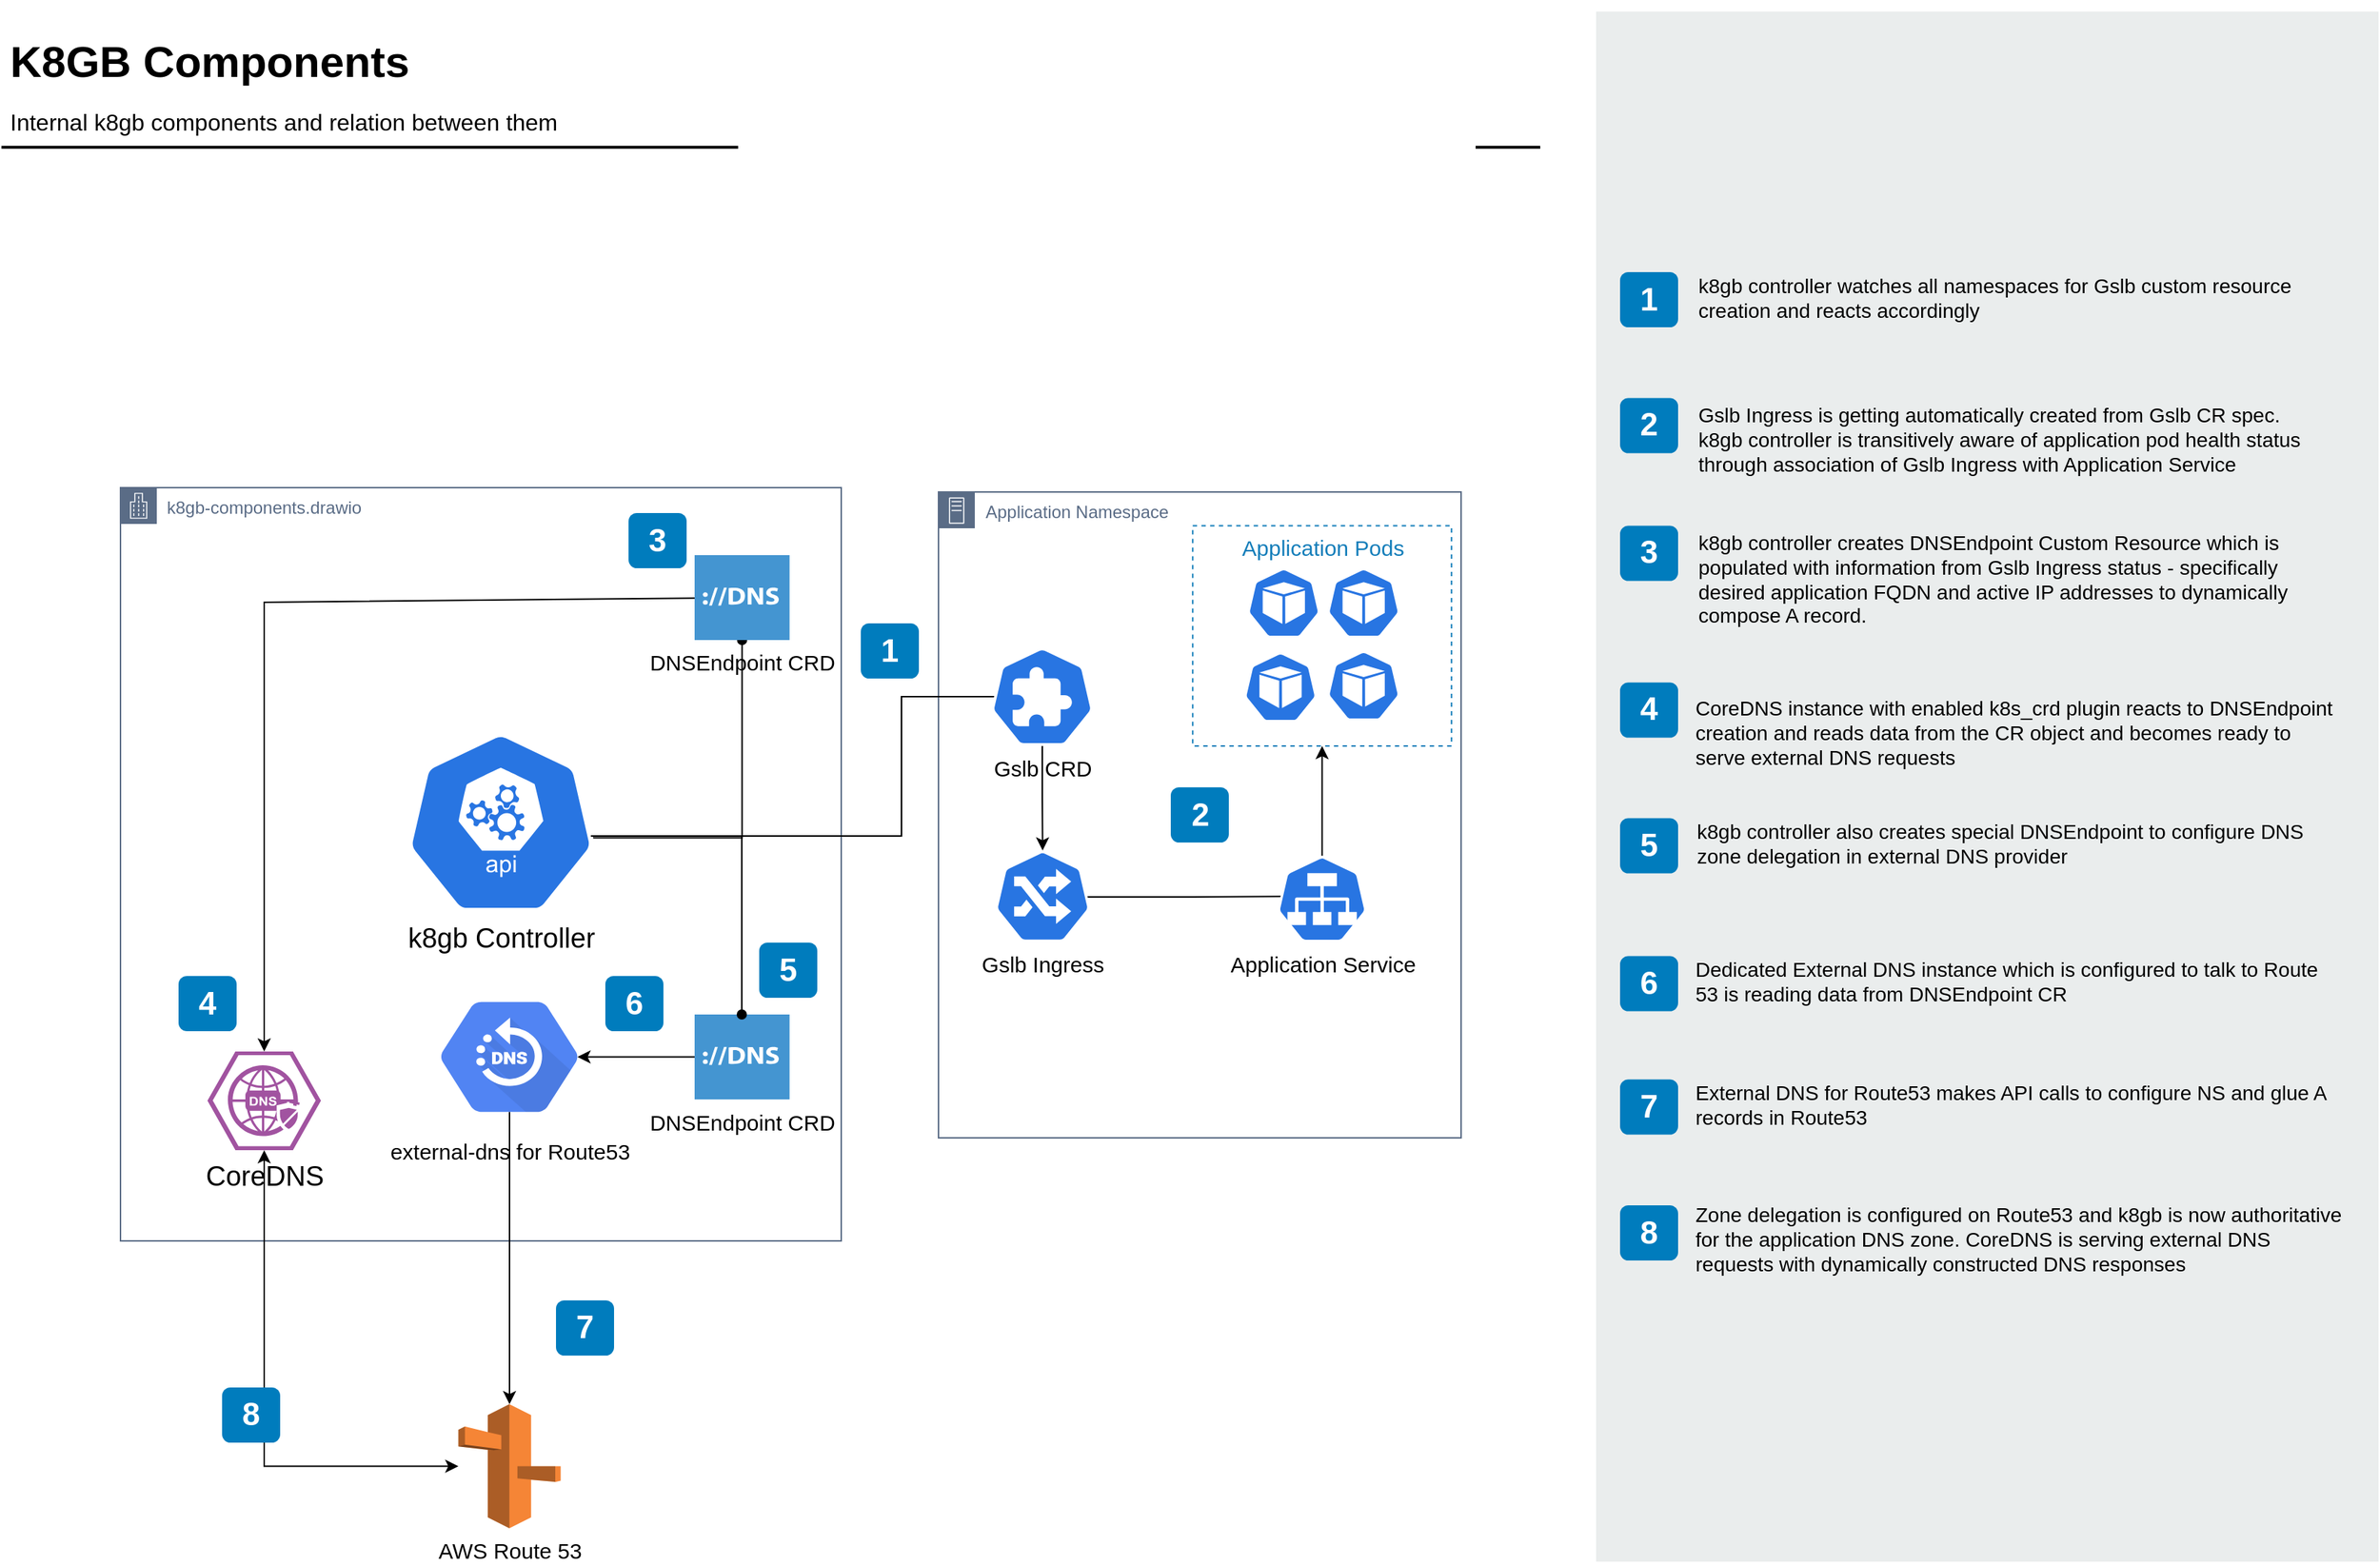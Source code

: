<mxfile version="14.3.0" type="device"><diagram id="Ht1M8jgEwFfnCIfOTk4-" name="Page-1"><mxGraphModel dx="1140" dy="628" grid="1" gridSize="10" guides="1" tooltips="1" connect="1" arrows="1" fold="1" page="1" pageScale="1" pageWidth="827" pageHeight="1169" math="0" shadow="0"><root><mxCell id="0"/><mxCell id="1" parent="0"/><mxCell id="cQxu3DuaxZ4heUAZuwcB-9" value="Application Namespace" style="points=[[0,0],[0.25,0],[0.5,0],[0.75,0],[1,0],[1,0.25],[1,0.5],[1,0.75],[1,1],[0.75,1],[0.5,1],[0.25,1],[0,1],[0,0.75],[0,0.5],[0,0.25]];outlineConnect=0;gradientColor=none;html=1;whiteSpace=wrap;fontSize=12;fontStyle=0;shape=mxgraph.aws4.group;grIcon=mxgraph.aws4.group_on_premise;strokeColor=#5A6C86;fillColor=none;verticalAlign=top;align=left;spacingLeft=30;fontColor=#5A6C86;dashed=0;" parent="1" vertex="1"><mxGeometry x="653.5" y="383" width="360" height="445" as="geometry"/></mxCell><UserObject label="k8gb-components.drawio" link="k8gb-components.drawio" id="UEzPUAAOIrF-is8g5C7q-1"><mxCell style="points=[[0,0],[0.25,0],[0.5,0],[0.75,0],[1,0],[1,0.25],[1,0.5],[1,0.75],[1,1],[0.75,1],[0.5,1],[0.25,1],[0,1],[0,0.75],[0,0.5],[0,0.25]];outlineConnect=0;gradientColor=none;html=1;whiteSpace=wrap;fontSize=12;fontStyle=0;shape=mxgraph.aws4.group;grIcon=mxgraph.aws4.group_corporate_data_center;strokeColor=#5A6C86;fillColor=none;verticalAlign=top;align=left;spacingLeft=30;fontColor=#5A6C86;dashed=0;" parent="1" vertex="1"><mxGeometry x="90" y="380" width="496.5" height="519" as="geometry"/></mxCell></UserObject><mxCell id="-QjtrjUzRDEMRZ5MF8oH-47" value="K8GB Components" style="text;html=1;resizable=0;points=[];autosize=1;align=left;verticalAlign=top;spacingTop=-4;fontSize=30;fontStyle=1" parent="1" vertex="1"><mxGeometry x="12" y="65.5" width="290" height="40" as="geometry"/></mxCell><mxCell id="-QjtrjUzRDEMRZ5MF8oH-48" value="Internal k8gb components and relation between them" style="text;html=1;resizable=0;points=[];autosize=1;align=left;verticalAlign=top;spacingTop=-4;fontSize=16" parent="1" vertex="1"><mxGeometry x="12" y="115.5" width="390" height="20" as="geometry"/></mxCell><mxCell id="SCVMTBWpLvtzJIhz15lM-1" value="" style="line;strokeWidth=2;html=1;fontSize=14;" parent="1" vertex="1"><mxGeometry x="8" y="140.5" width="1060" height="10" as="geometry"/></mxCell><mxCell id="7OVz4w7n9kzEPWy-4BBC-3" value="" style="rounded=0;whiteSpace=wrap;html=1;fillColor=#EAEDED;fontSize=22;fontColor=#FFFFFF;strokeColor=none;labelBackgroundColor=none;" parent="1" vertex="1"><mxGeometry x="1106.5" y="52" width="539" height="1068" as="geometry"/></mxCell><mxCell id="7OVz4w7n9kzEPWy-4BBC-6" value="1" style="rounded=1;whiteSpace=wrap;html=1;fillColor=#007CBD;strokeColor=none;fontColor=#FFFFFF;fontStyle=1;fontSize=22;labelBackgroundColor=none;" parent="1" vertex="1"><mxGeometry x="1123" y="231.5" width="40" height="38" as="geometry"/></mxCell><mxCell id="7OVz4w7n9kzEPWy-4BBC-7" value="2" style="rounded=1;whiteSpace=wrap;html=1;fillColor=#007CBD;strokeColor=none;fontColor=#FFFFFF;fontStyle=1;fontSize=22;labelBackgroundColor=none;" parent="1" vertex="1"><mxGeometry x="1123" y="318.25" width="40" height="38" as="geometry"/></mxCell><mxCell id="7OVz4w7n9kzEPWy-4BBC-8" value="3" style="rounded=1;whiteSpace=wrap;html=1;fillColor=#007CBD;strokeColor=none;fontColor=#FFFFFF;fontStyle=1;fontSize=22;labelBackgroundColor=none;" parent="1" vertex="1"><mxGeometry x="1123" y="406.25" width="40" height="38" as="geometry"/></mxCell><mxCell id="7OVz4w7n9kzEPWy-4BBC-9" value="4" style="rounded=1;whiteSpace=wrap;html=1;fillColor=#007CBD;strokeColor=none;fontColor=#FFFFFF;fontStyle=1;fontSize=22;labelBackgroundColor=none;" parent="1" vertex="1"><mxGeometry x="1123" y="514.25" width="40" height="38" as="geometry"/></mxCell><mxCell id="7OVz4w7n9kzEPWy-4BBC-15" value="&lt;span&gt;k8gb controller watches all namespaces for Gslb custom resource creation and reacts accordingly&lt;/span&gt;" style="text;html=1;align=left;verticalAlign=top;spacingTop=-4;fontSize=14;labelBackgroundColor=none;whiteSpace=wrap;" parent="1" vertex="1"><mxGeometry x="1175" y="230" width="450" height="50" as="geometry"/></mxCell><mxCell id="7OVz4w7n9kzEPWy-4BBC-16" value="&lt;span&gt;Gslb Ingress is getting automatically created from Gslb CR spec.&lt;br&gt;k8gb controller is transitively aware of application pod health status through association of Gslb Ingress with Application Service&lt;br&gt;&lt;/span&gt;" style="text;html=1;align=left;verticalAlign=top;spacingTop=-4;fontSize=14;labelBackgroundColor=none;whiteSpace=wrap;" parent="1" vertex="1"><mxGeometry x="1175" y="318.75" width="450" height="71.25" as="geometry"/></mxCell><mxCell id="7OVz4w7n9kzEPWy-4BBC-17" value="&lt;span&gt;k8gb controller creates DNSEndpoint Custom Resource which is populated with information from Gslb Ingress status - specifically desired application FQDN and active IP addresses to dynamically compose A record.&lt;/span&gt;" style="text;html=1;align=left;verticalAlign=top;spacingTop=-4;fontSize=14;labelBackgroundColor=none;whiteSpace=wrap;" parent="1" vertex="1"><mxGeometry x="1174.5" y="406.75" width="449" height="114" as="geometry"/></mxCell><mxCell id="7OVz4w7n9kzEPWy-4BBC-18" value="CoreDNS instance with enabled k8s_crd plugin reacts to DNSEndpoint creation and reads data from the CR object and becomes ready to serve external DNS requests" style="text;html=1;align=left;verticalAlign=top;spacingTop=-4;fontSize=14;labelBackgroundColor=none;whiteSpace=wrap;" parent="1" vertex="1"><mxGeometry x="1172.5" y="520.75" width="450" height="54.25" as="geometry"/></mxCell><mxCell id="UEzPUAAOIrF-is8g5C7q-19" value="1" style="rounded=1;whiteSpace=wrap;html=1;fillColor=#007CBD;strokeColor=none;fontColor=#FFFFFF;fontStyle=1;fontSize=22;" parent="1" vertex="1"><mxGeometry x="600" y="473.5" width="40" height="38" as="geometry"/></mxCell><mxCell id="UEzPUAAOIrF-is8g5C7q-20" value="2" style="rounded=1;whiteSpace=wrap;html=1;fillColor=#007CBD;strokeColor=none;fontColor=#FFFFFF;fontStyle=1;fontSize=22;" parent="1" vertex="1"><mxGeometry x="813.5" y="586.5" width="40" height="38" as="geometry"/></mxCell><mxCell id="UEzPUAAOIrF-is8g5C7q-21" value="3" style="rounded=1;whiteSpace=wrap;html=1;fillColor=#007CBD;strokeColor=none;fontColor=#FFFFFF;fontStyle=1;fontSize=22;" parent="1" vertex="1"><mxGeometry x="440" y="397.5" width="40" height="38" as="geometry"/></mxCell><mxCell id="cQxu3DuaxZ4heUAZuwcB-68" style="edgeStyle=orthogonalEdgeStyle;rounded=0;orthogonalLoop=1;jettySize=auto;html=1;startArrow=none;startFill=0;endArrow=none;endFill=0;strokeColor=#000000;fontSize=15;fontColor=#000000;exitX=0.218;exitY=0.485;exitDx=0;exitDy=0;exitPerimeter=0;" parent="1" source="cQxu3DuaxZ4heUAZuwcB-13" edge="1"><mxGeometry relative="1" as="geometry"><mxPoint x="510" y="620" as="targetPoint"/><Array as="points"><mxPoint x="694" y="524"/><mxPoint x="628" y="524"/><mxPoint x="628" y="620"/></Array></mxGeometry></mxCell><mxCell id="cQxu3DuaxZ4heUAZuwcB-69" style="edgeStyle=orthogonalEdgeStyle;rounded=0;orthogonalLoop=1;jettySize=auto;html=1;startArrow=none;startFill=0;endArrow=classic;endFill=1;strokeColor=#000000;fontSize=15;fontColor=#000000;" parent="1" source="cQxu3DuaxZ4heUAZuwcB-13" target="cQxu3DuaxZ4heUAZuwcB-21" edge="1"><mxGeometry relative="1" as="geometry"/></mxCell><mxCell id="cQxu3DuaxZ4heUAZuwcB-13" value="Gslb CRD" style="dashed=0;whitespace=wrap;fillColor=#2875E2;strokeColor=#ffffff;points=[[0.005,0.63,0],[0.1,0.2,0],[0.9,0.2,0],[0.5,0,0],[0.995,0.63,0],[0.72,0.99,0],[0.5,1,0],[0.28,0.99,0]];shape=mxgraph.kubernetes.icon;prIcon=crd;verticalAlign=top;html=1;labelPosition=center;verticalLabelPosition=bottom;align=center;fontSize=15;" parent="1" vertex="1"><mxGeometry x="670" y="490" width="110" height="68" as="geometry"/></mxCell><mxCell id="cQxu3DuaxZ4heUAZuwcB-20" style="edgeStyle=orthogonalEdgeStyle;rounded=0;orthogonalLoop=1;jettySize=auto;html=1;exitX=0.5;exitY=1;exitDx=0;exitDy=0;" parent="1" edge="1"><mxGeometry relative="1" as="geometry"><mxPoint x="157" y="332.5" as="sourcePoint"/><mxPoint x="157" y="332.5" as="targetPoint"/></mxGeometry></mxCell><mxCell id="cQxu3DuaxZ4heUAZuwcB-70" style="edgeStyle=orthogonalEdgeStyle;rounded=0;orthogonalLoop=1;jettySize=auto;html=1;entryX=0.286;entryY=0.468;entryDx=0;entryDy=0;entryPerimeter=0;startArrow=none;startFill=0;endArrow=classic;endFill=1;strokeColor=#000000;fontSize=15;fontColor=#000000;exitX=0.781;exitY=0.506;exitDx=0;exitDy=0;exitPerimeter=0;" parent="1" source="cQxu3DuaxZ4heUAZuwcB-21" target="cQxu3DuaxZ4heUAZuwcB-28" edge="1"><mxGeometry relative="1" as="geometry"/></mxCell><mxCell id="cQxu3DuaxZ4heUAZuwcB-21" value="Gslb Ingress" style="html=1;dashed=0;whitespace=wrap;fillColor=#2875E2;strokeColor=#ffffff;points=[[0.005,0.63,0],[0.1,0.2,0],[0.9,0.2,0],[0.5,0,0],[0.995,0.63,0],[0.72,0.99,0],[0.5,1,0],[0.28,0.99,0]];shape=mxgraph.kubernetes.icon;prIcon=ing;verticalAlign=top;labelPosition=center;verticalLabelPosition=bottom;align=center;fontSize=15;" parent="1" vertex="1"><mxGeometry x="670.5" y="630" width="109.5" height="63.25" as="geometry"/></mxCell><mxCell id="cQxu3DuaxZ4heUAZuwcB-39" style="edgeStyle=orthogonalEdgeStyle;rounded=0;orthogonalLoop=1;jettySize=auto;html=1;endArrow=oval;endFill=1;strokeColor=#000000;fontSize=15;fontColor=#000000;exitX=0.823;exitY=0.585;exitDx=0;exitDy=0;exitPerimeter=0;" parent="1" source="cQxu3DuaxZ4heUAZuwcB-25" target="cQxu3DuaxZ4heUAZuwcB-32" edge="1"><mxGeometry relative="1" as="geometry"/></mxCell><mxCell id="cQxu3DuaxZ4heUAZuwcB-25" value="k8gb Controller" style="html=1;dashed=0;whitespace=wrap;fillColor=#2875E2;strokeColor=#ffffff;points=[[0.005,0.63,0],[0.1,0.2,0],[0.9,0.2,0],[0.5,0,0],[0.995,0.63,0],[0.72,0.99,0],[0.5,1,0],[0.28,0.99,0]];shape=mxgraph.kubernetes.icon;prIcon=api;fontSize=19;verticalAlign=top;labelPosition=center;verticalLabelPosition=bottom;align=center;" parent="1" vertex="1"><mxGeometry x="254.15" y="548" width="195.7" height="125.25" as="geometry"/></mxCell><mxCell id="cQxu3DuaxZ4heUAZuwcB-71" style="edgeStyle=orthogonalEdgeStyle;rounded=0;orthogonalLoop=1;jettySize=auto;html=1;entryX=0.5;entryY=1;entryDx=0;entryDy=0;startArrow=none;startFill=0;endArrow=classic;endFill=1;strokeColor=#000000;fontSize=15;fontColor=#000000;" parent="1" source="cQxu3DuaxZ4heUAZuwcB-28" target="cQxu3DuaxZ4heUAZuwcB-64" edge="1"><mxGeometry relative="1" as="geometry"/></mxCell><mxCell id="cQxu3DuaxZ4heUAZuwcB-28" value="Application Service" style="html=1;dashed=0;whitespace=wrap;fillColor=#2875E2;strokeColor=#ffffff;points=[[0.005,0.63,0],[0.1,0.2,0],[0.9,0.2,0],[0.5,0,0],[0.995,0.63,0],[0.72,0.99,0],[0.5,1,0],[0.28,0.99,0]];shape=mxgraph.kubernetes.icon;prIcon=svc;fontSize=15;labelPosition=center;verticalLabelPosition=bottom;align=center;verticalAlign=top;" parent="1" vertex="1"><mxGeometry x="876.26" y="633.75" width="83" height="59.5" as="geometry"/></mxCell><mxCell id="cQxu3DuaxZ4heUAZuwcB-30" value="CoreDNS" style="verticalLabelPosition=bottom;html=1;fillColor=#A153A0;strokeColor=#ffffff;verticalAlign=top;align=center;points=[[0,0.5,0],[0.125,0.25,0],[0.25,0,0],[0.5,0,0],[0.75,0,0],[0.875,0.25,0],[1,0.5,0],[0.875,0.75,0],[0.75,1,0],[0.5,1,0],[0.125,0.75,0]];pointerEvents=1;shape=mxgraph.cisco_safe.compositeIcon;bgIcon=mxgraph.cisco_safe.design.blank_device;resIcon=mxgraph.cisco_safe.design.secure_dns_2;fontSize=19;" parent="1" vertex="1"><mxGeometry x="150" y="768.5" width="78" height="68" as="geometry"/></mxCell><mxCell id="xKLUr87LPXeKFw0s8Xcw-3" value="" style="edgeStyle=none;rounded=0;orthogonalLoop=1;jettySize=auto;html=1;entryX=0.5;entryY=0;entryDx=0;entryDy=0;entryPerimeter=0;" edge="1" parent="1" source="cQxu3DuaxZ4heUAZuwcB-32" target="cQxu3DuaxZ4heUAZuwcB-30"><mxGeometry relative="1" as="geometry"><Array as="points"><mxPoint x="189" y="459"/></Array></mxGeometry></mxCell><mxCell id="cQxu3DuaxZ4heUAZuwcB-32" value="DNSEndpoint CRD" style="shadow=0;dashed=0;html=1;strokeColor=none;fillColor=#4495D1;labelPosition=center;verticalLabelPosition=bottom;verticalAlign=top;align=center;outlineConnect=0;shape=mxgraph.veeam.dns;fontSize=15;fontColor=#000000;" parent="1" vertex="1"><mxGeometry x="485.5" y="426.5" width="65.4" height="58.5" as="geometry"/></mxCell><mxCell id="cQxu3DuaxZ4heUAZuwcB-56" style="edgeStyle=orthogonalEdgeStyle;rounded=0;orthogonalLoop=1;jettySize=auto;html=1;entryX=0.5;entryY=1;entryDx=0;entryDy=0;entryPerimeter=0;endArrow=classic;endFill=1;strokeColor=#000000;fontSize=15;fontColor=#000000;startArrow=classic;startFill=1;" parent="1" source="cQxu3DuaxZ4heUAZuwcB-34" target="cQxu3DuaxZ4heUAZuwcB-30" edge="1"><mxGeometry relative="1" as="geometry"/></mxCell><mxCell id="cQxu3DuaxZ4heUAZuwcB-34" value="AWS Route 53" style="outlineConnect=0;dashed=0;verticalLabelPosition=bottom;verticalAlign=top;align=center;html=1;shape=mxgraph.aws3.route_53;fillColor=#F58536;gradientColor=none;fontSize=15;fontColor=#000000;" parent="1" vertex="1"><mxGeometry x="322.75" y="1011.5" width="70.5" height="85.5" as="geometry"/></mxCell><mxCell id="cQxu3DuaxZ4heUAZuwcB-52" style="edgeStyle=orthogonalEdgeStyle;rounded=0;orthogonalLoop=1;jettySize=auto;html=1;entryX=0.825;entryY=0.5;entryDx=0;entryDy=0;entryPerimeter=0;endArrow=classic;endFill=1;strokeColor=#000000;fontSize=15;fontColor=#000000;" parent="1" source="cQxu3DuaxZ4heUAZuwcB-44" target="cQxu3DuaxZ4heUAZuwcB-47" edge="1"><mxGeometry relative="1" as="geometry"/></mxCell><mxCell id="cQxu3DuaxZ4heUAZuwcB-44" value="DNSEndpoint CRD" style="shadow=0;dashed=0;html=1;strokeColor=none;fillColor=#4495D1;labelPosition=center;verticalLabelPosition=bottom;verticalAlign=top;align=center;outlineConnect=0;shape=mxgraph.veeam.dns;fontSize=15;fontColor=#000000;" parent="1" vertex="1"><mxGeometry x="485.5" y="743" width="65.4" height="58.5" as="geometry"/></mxCell><mxCell id="cQxu3DuaxZ4heUAZuwcB-53" style="edgeStyle=orthogonalEdgeStyle;rounded=0;orthogonalLoop=1;jettySize=auto;html=1;entryX=0.5;entryY=0;entryDx=0;entryDy=0;entryPerimeter=0;endArrow=classic;endFill=1;strokeColor=#000000;fontSize=15;fontColor=#000000;exitX=0.5;exitY=0.84;exitDx=0;exitDy=0;exitPerimeter=0;" parent="1" source="cQxu3DuaxZ4heUAZuwcB-47" target="cQxu3DuaxZ4heUAZuwcB-34" edge="1"><mxGeometry relative="1" as="geometry"/></mxCell><mxCell id="cQxu3DuaxZ4heUAZuwcB-47" value="external-dns for Route53" style="html=1;fillColor=#5184F3;strokeColor=none;verticalAlign=top;labelPosition=center;verticalLabelPosition=bottom;align=center;spacingTop=-6;fontSize=15;fontStyle=0;shape=mxgraph.gcp2.hexIcon;prIcon=cloud_dns;" parent="1" vertex="1"><mxGeometry x="286" y="716.5" width="144" height="111.5" as="geometry"/></mxCell><mxCell id="cQxu3DuaxZ4heUAZuwcB-49" style="edgeStyle=orthogonalEdgeStyle;rounded=0;orthogonalLoop=1;jettySize=auto;html=1;endArrow=oval;endFill=1;strokeColor=#000000;fontSize=15;fontColor=#000000;" parent="1" target="cQxu3DuaxZ4heUAZuwcB-44" edge="1"><mxGeometry relative="1" as="geometry"><mxPoint x="414" y="620" as="sourcePoint"/><mxPoint x="516.99" y="485" as="targetPoint"/><Array as="points"><mxPoint x="518" y="620"/></Array></mxGeometry></mxCell><mxCell id="cQxu3DuaxZ4heUAZuwcB-58" value="" style="html=1;dashed=0;whitespace=wrap;fillColor=#2875E2;strokeColor=#ffffff;points=[[0.005,0.63,0],[0.1,0.2,0],[0.9,0.2,0],[0.5,0,0],[0.995,0.63,0],[0.72,0.99,0],[0.5,1,0],[0.28,0.99,0]];shape=mxgraph.kubernetes.icon;prIcon=pod;fontSize=15;fontColor=#000000;" parent="1" vertex="1"><mxGeometry x="864.13" y="493.5" width="50" height="48" as="geometry"/></mxCell><mxCell id="cQxu3DuaxZ4heUAZuwcB-59" value="" style="html=1;dashed=0;whitespace=wrap;fillColor=#2875E2;strokeColor=#ffffff;points=[[0.005,0.63,0],[0.1,0.2,0],[0.9,0.2,0],[0.5,0,0],[0.995,0.63,0],[0.72,0.99,0],[0.5,1,0],[0.28,0.99,0]];shape=mxgraph.kubernetes.icon;prIcon=pod;fontSize=15;fontColor=#000000;" parent="1" vertex="1"><mxGeometry x="921.38" y="435.5" width="50" height="48" as="geometry"/></mxCell><mxCell id="cQxu3DuaxZ4heUAZuwcB-60" value="" style="html=1;dashed=0;whitespace=wrap;fillColor=#2875E2;strokeColor=#ffffff;points=[[0.005,0.63,0],[0.1,0.2,0],[0.9,0.2,0],[0.5,0,0],[0.995,0.63,0],[0.72,0.99,0],[0.5,1,0],[0.28,0.99,0]];shape=mxgraph.kubernetes.icon;prIcon=pod;fontSize=15;fontColor=#000000;" parent="1" vertex="1"><mxGeometry x="866.38" y="435.5" width="50" height="48" as="geometry"/></mxCell><mxCell id="cQxu3DuaxZ4heUAZuwcB-61" value="" style="html=1;dashed=0;whitespace=wrap;fillColor=#2875E2;strokeColor=#ffffff;points=[[0.005,0.63,0],[0.1,0.2,0],[0.9,0.2,0],[0.5,0,0],[0.995,0.63,0],[0.72,0.99,0],[0.5,1,0],[0.28,0.99,0]];shape=mxgraph.kubernetes.icon;prIcon=pod;fontSize=15;fontColor=#000000;" parent="1" vertex="1"><mxGeometry x="921.38" y="492.5" width="50" height="48" as="geometry"/></mxCell><mxCell id="cQxu3DuaxZ4heUAZuwcB-64" value="Application Pods" style="fillColor=none;strokeColor=#147EBA;dashed=1;verticalAlign=top;fontStyle=0;fontColor=#147EBA;html=1;fontSize=15;" parent="1" vertex="1"><mxGeometry x="828.63" y="406.25" width="178.25" height="151.75" as="geometry"/></mxCell><mxCell id="cQxu3DuaxZ4heUAZuwcB-75" value="5" style="rounded=1;whiteSpace=wrap;html=1;fillColor=#007CBD;strokeColor=none;fontColor=#FFFFFF;fontStyle=1;fontSize=22;" parent="1" vertex="1"><mxGeometry x="530" y="693.5" width="40" height="38" as="geometry"/></mxCell><mxCell id="cQxu3DuaxZ4heUAZuwcB-77" value="5" style="rounded=1;whiteSpace=wrap;html=1;fillColor=#007CBD;strokeColor=none;fontColor=#FFFFFF;fontStyle=1;fontSize=22;labelBackgroundColor=none;" parent="1" vertex="1"><mxGeometry x="1123" y="607.75" width="40" height="38" as="geometry"/></mxCell><mxCell id="cQxu3DuaxZ4heUAZuwcB-78" value="k8gb controller also creates special DNSEndpoint to configure DNS zone delegation in external DNS provider" style="text;html=1;align=left;verticalAlign=top;spacingTop=-4;fontSize=14;labelBackgroundColor=none;whiteSpace=wrap;" parent="1" vertex="1"><mxGeometry x="1173.5" y="605.5" width="449" height="42.5" as="geometry"/></mxCell><mxCell id="cQxu3DuaxZ4heUAZuwcB-79" value="&lt;div&gt;6&lt;/div&gt;" style="rounded=1;whiteSpace=wrap;html=1;fillColor=#007CBD;strokeColor=none;fontColor=#FFFFFF;fontStyle=1;fontSize=22;" parent="1" vertex="1"><mxGeometry x="424" y="716.5" width="40" height="38" as="geometry"/></mxCell><mxCell id="cQxu3DuaxZ4heUAZuwcB-81" value="6" style="rounded=1;whiteSpace=wrap;html=1;fillColor=#007CBD;strokeColor=none;fontColor=#FFFFFF;fontStyle=1;fontSize=22;labelBackgroundColor=none;" parent="1" vertex="1"><mxGeometry x="1123" y="702.75" width="40" height="38" as="geometry"/></mxCell><mxCell id="cQxu3DuaxZ4heUAZuwcB-82" value="Dedicated External DNS instance which is configured to talk to Route 53 is reading data from DNSEndpoint CR" style="text;html=1;align=left;verticalAlign=top;spacingTop=-4;fontSize=14;labelBackgroundColor=none;whiteSpace=wrap;" parent="1" vertex="1"><mxGeometry x="1172.5" y="700.5" width="449" height="42.5" as="geometry"/></mxCell><mxCell id="cQxu3DuaxZ4heUAZuwcB-83" value="7" style="rounded=1;whiteSpace=wrap;html=1;fillColor=#007CBD;strokeColor=none;fontColor=#FFFFFF;fontStyle=1;fontSize=22;" parent="1" vertex="1"><mxGeometry x="390" y="940" width="40" height="38" as="geometry"/></mxCell><mxCell id="cQxu3DuaxZ4heUAZuwcB-84" value="7" style="rounded=1;whiteSpace=wrap;html=1;fillColor=#007CBD;strokeColor=none;fontColor=#FFFFFF;fontStyle=1;fontSize=22;labelBackgroundColor=none;" parent="1" vertex="1"><mxGeometry x="1123" y="787.75" width="40" height="38" as="geometry"/></mxCell><mxCell id="cQxu3DuaxZ4heUAZuwcB-85" value="External DNS for Route53 makes API calls to configure NS and glue A records in Route53" style="text;html=1;align=left;verticalAlign=top;spacingTop=-4;fontSize=14;labelBackgroundColor=none;whiteSpace=wrap;" parent="1" vertex="1"><mxGeometry x="1172.5" y="785.5" width="449" height="42.5" as="geometry"/></mxCell><mxCell id="cQxu3DuaxZ4heUAZuwcB-86" value="8" style="rounded=1;whiteSpace=wrap;html=1;fillColor=#007CBD;strokeColor=none;fontColor=#FFFFFF;fontStyle=1;fontSize=22;" parent="1" vertex="1"><mxGeometry x="160" y="1000" width="40" height="38" as="geometry"/></mxCell><mxCell id="cQxu3DuaxZ4heUAZuwcB-87" value="&lt;div&gt;8&lt;/div&gt;" style="rounded=1;whiteSpace=wrap;html=1;fillColor=#007CBD;strokeColor=none;fontColor=#FFFFFF;fontStyle=1;fontSize=22;labelBackgroundColor=none;" parent="1" vertex="1"><mxGeometry x="1123" y="874.5" width="40" height="38" as="geometry"/></mxCell><mxCell id="cQxu3DuaxZ4heUAZuwcB-88" value="Zone delegation is configured on Route53 and k8gb is now authoritative for the application DNS zone. CoreDNS is serving external DNS requests with dynamically constructed DNS responses" style="text;html=1;align=left;verticalAlign=top;spacingTop=-4;fontSize=14;labelBackgroundColor=none;whiteSpace=wrap;" parent="1" vertex="1"><mxGeometry x="1172.5" y="870" width="449" height="42.5" as="geometry"/></mxCell><mxCell id="xKLUr87LPXeKFw0s8Xcw-6" style="edgeStyle=none;rounded=0;orthogonalLoop=1;jettySize=auto;html=1;exitX=0.5;exitY=0;exitDx=0;exitDy=0;" edge="1" parent="1" source="7OVz4w7n9kzEPWy-4BBC-3" target="7OVz4w7n9kzEPWy-4BBC-3"><mxGeometry relative="1" as="geometry"/></mxCell><mxCell id="xKLUr87LPXeKFw0s8Xcw-7" value="4" style="rounded=1;whiteSpace=wrap;html=1;fillColor=#007CBD;strokeColor=none;fontColor=#FFFFFF;fontStyle=1;fontSize=22;" vertex="1" parent="1"><mxGeometry x="130" y="716.5" width="40" height="38" as="geometry"/></mxCell></root></mxGraphModel></diagram></mxfile>